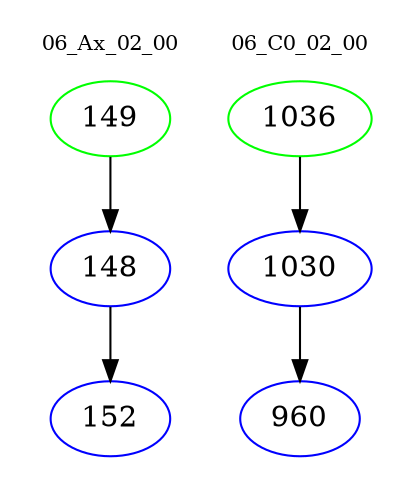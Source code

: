 digraph{
subgraph cluster_0 {
color = white
label = "06_Ax_02_00";
fontsize=10;
T0_149 [label="149", color="green"]
T0_149 -> T0_148 [color="black"]
T0_148 [label="148", color="blue"]
T0_148 -> T0_152 [color="black"]
T0_152 [label="152", color="blue"]
}
subgraph cluster_1 {
color = white
label = "06_C0_02_00";
fontsize=10;
T1_1036 [label="1036", color="green"]
T1_1036 -> T1_1030 [color="black"]
T1_1030 [label="1030", color="blue"]
T1_1030 -> T1_960 [color="black"]
T1_960 [label="960", color="blue"]
}
}
